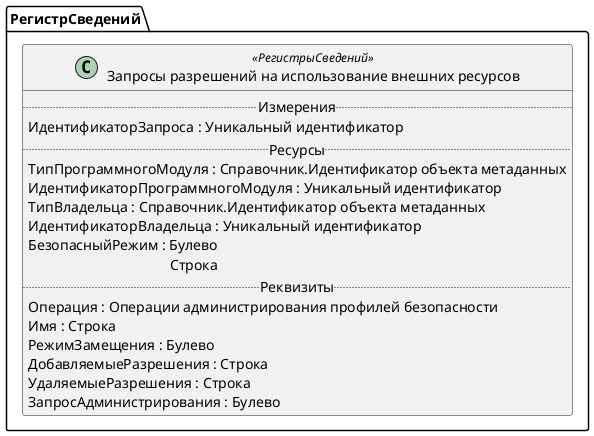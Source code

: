 ﻿@startuml ЗапросыРазрешенийНаИспользованиеВнешнихРесурсов
'!include templates.wsd
'..\include templates.wsd
class РегистрСведений.ЗапросыРазрешенийНаИспользованиеВнешнихРесурсов as "Запросы разрешений на использование внешних ресурсов" <<РегистрыСведений>>
{
..Измерения..
ИдентификаторЗапроса : Уникальный идентификатор
..Ресурсы..
ТипПрограммногоМодуля : Справочник.Идентификатор объекта метаданных
ИдентификаторПрограммногоМодуля : Уникальный идентификатор
ТипВладельца : Справочник.Идентификатор объекта метаданных
ИдентификаторВладельца : Уникальный идентификатор
БезопасныйРежим : Булево\rСтрока
..Реквизиты..
Операция : Операции администрирования профилей безопасности
Имя : Строка
РежимЗамещения : Булево
ДобавляемыеРазрешения : Строка
УдаляемыеРазрешения : Строка
ЗапросАдминистрирования : Булево
}
@enduml
